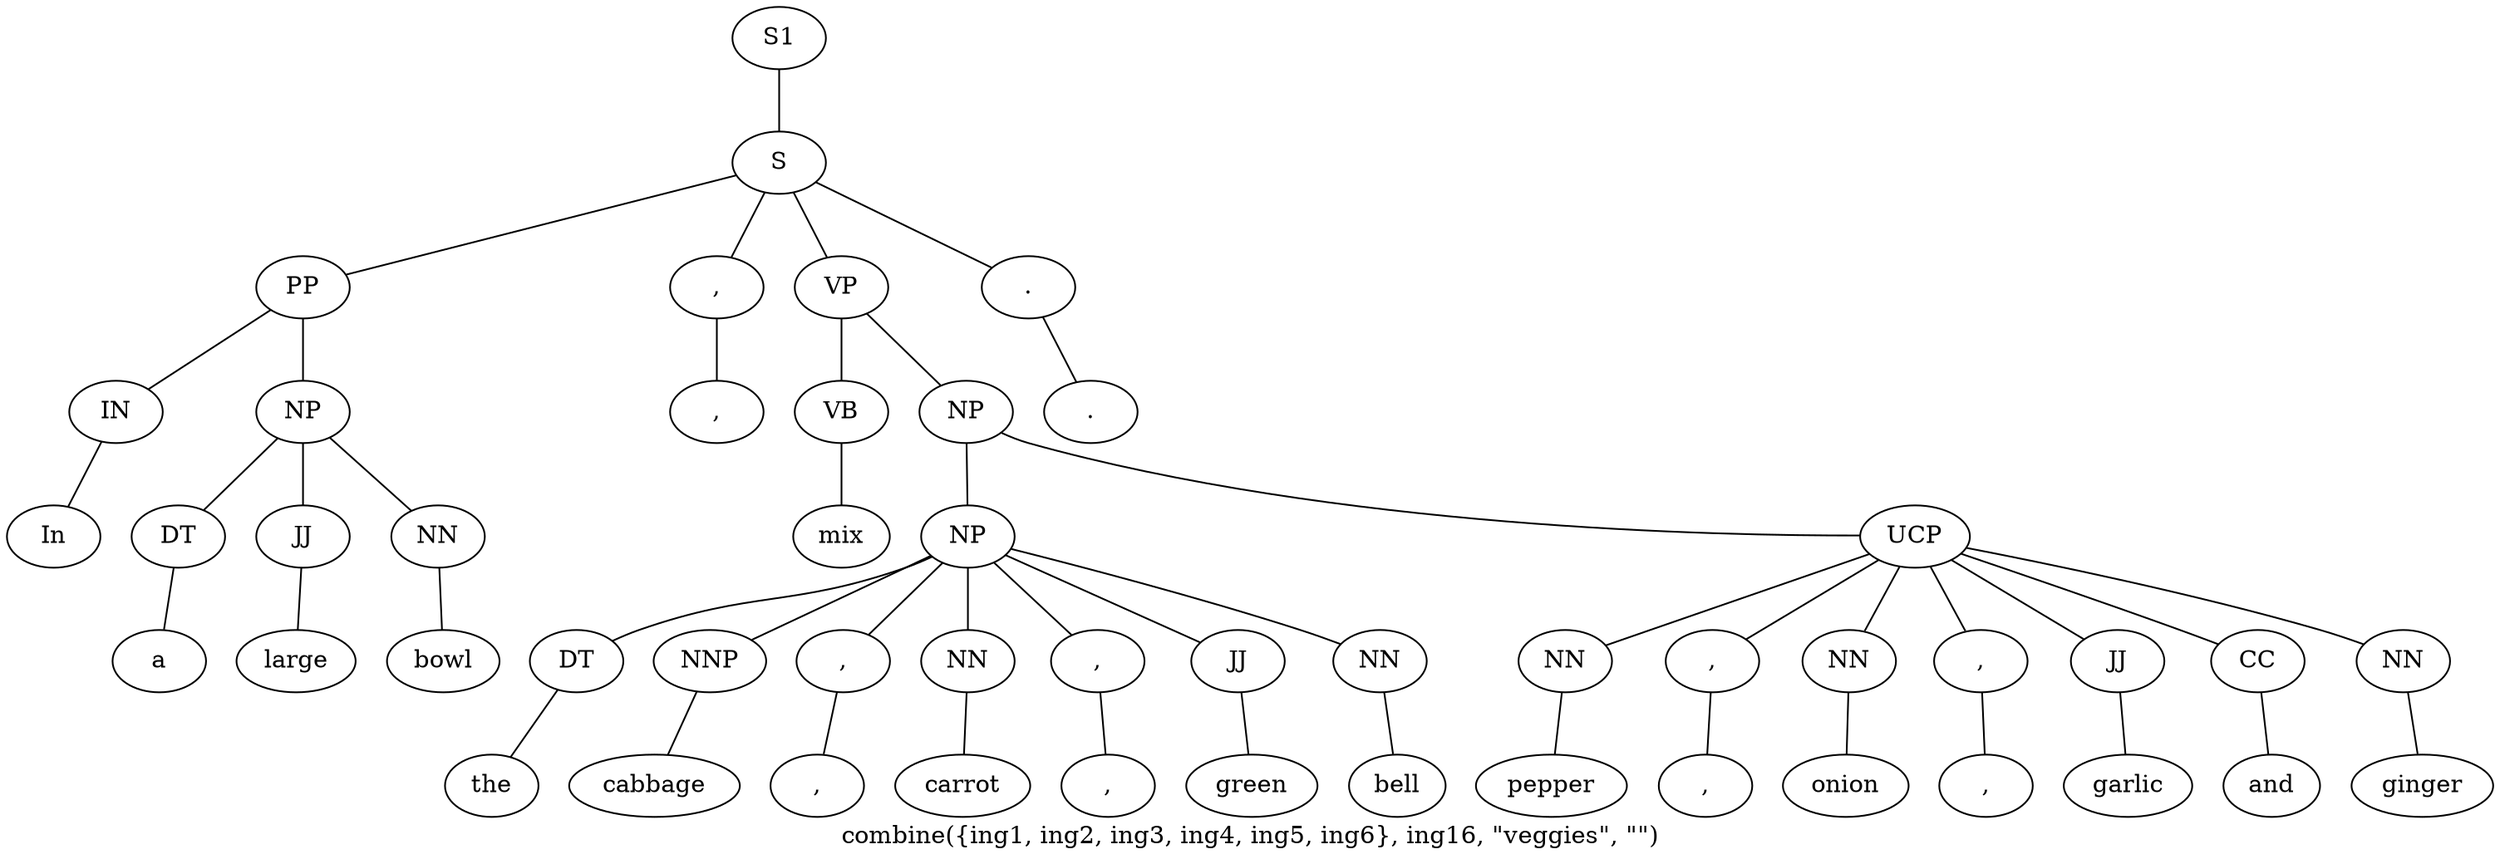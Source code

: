 graph SyntaxGraph {
	label = "combine({ing1, ing2, ing3, ing4, ing5, ing6}, ing16, \"veggies\", \"\")";
	Node0 [label="S1"];
	Node1 [label="S"];
	Node2 [label="PP"];
	Node3 [label="IN"];
	Node4 [label="In"];
	Node5 [label="NP"];
	Node6 [label="DT"];
	Node7 [label="a"];
	Node8 [label="JJ"];
	Node9 [label="large"];
	Node10 [label="NN"];
	Node11 [label="bowl"];
	Node12 [label=","];
	Node13 [label=","];
	Node14 [label="VP"];
	Node15 [label="VB"];
	Node16 [label="mix"];
	Node17 [label="NP"];
	Node18 [label="NP"];
	Node19 [label="DT"];
	Node20 [label="the"];
	Node21 [label="NNP"];
	Node22 [label="cabbage"];
	Node23 [label=","];
	Node24 [label=","];
	Node25 [label="NN"];
	Node26 [label="carrot"];
	Node27 [label=","];
	Node28 [label=","];
	Node29 [label="JJ"];
	Node30 [label="green"];
	Node31 [label="NN"];
	Node32 [label="bell"];
	Node33 [label="UCP"];
	Node34 [label="NN"];
	Node35 [label="pepper"];
	Node36 [label=","];
	Node37 [label=","];
	Node38 [label="NN"];
	Node39 [label="onion"];
	Node40 [label=","];
	Node41 [label=","];
	Node42 [label="JJ"];
	Node43 [label="garlic"];
	Node44 [label="CC"];
	Node45 [label="and"];
	Node46 [label="NN"];
	Node47 [label="ginger"];
	Node48 [label="."];
	Node49 [label="."];

	Node0 -- Node1;
	Node1 -- Node2;
	Node1 -- Node12;
	Node1 -- Node14;
	Node1 -- Node48;
	Node2 -- Node3;
	Node2 -- Node5;
	Node3 -- Node4;
	Node5 -- Node6;
	Node5 -- Node8;
	Node5 -- Node10;
	Node6 -- Node7;
	Node8 -- Node9;
	Node10 -- Node11;
	Node12 -- Node13;
	Node14 -- Node15;
	Node14 -- Node17;
	Node15 -- Node16;
	Node17 -- Node18;
	Node17 -- Node33;
	Node18 -- Node19;
	Node18 -- Node21;
	Node18 -- Node23;
	Node18 -- Node25;
	Node18 -- Node27;
	Node18 -- Node29;
	Node18 -- Node31;
	Node19 -- Node20;
	Node21 -- Node22;
	Node23 -- Node24;
	Node25 -- Node26;
	Node27 -- Node28;
	Node29 -- Node30;
	Node31 -- Node32;
	Node33 -- Node34;
	Node33 -- Node36;
	Node33 -- Node38;
	Node33 -- Node40;
	Node33 -- Node42;
	Node33 -- Node44;
	Node33 -- Node46;
	Node34 -- Node35;
	Node36 -- Node37;
	Node38 -- Node39;
	Node40 -- Node41;
	Node42 -- Node43;
	Node44 -- Node45;
	Node46 -- Node47;
	Node48 -- Node49;
}